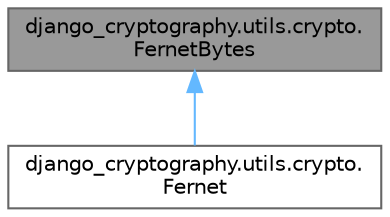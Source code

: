 digraph "django_cryptography.utils.crypto.FernetBytes"
{
 // LATEX_PDF_SIZE
  bgcolor="transparent";
  edge [fontname=Helvetica,fontsize=10,labelfontname=Helvetica,labelfontsize=10];
  node [fontname=Helvetica,fontsize=10,shape=box,height=0.2,width=0.4];
  Node1 [id="Node000001",label="django_cryptography.utils.crypto.\lFernetBytes",height=0.2,width=0.4,color="gray40", fillcolor="grey60", style="filled", fontcolor="black",tooltip=" "];
  Node1 -> Node2 [id="edge1_Node000001_Node000002",dir="back",color="steelblue1",style="solid",tooltip=" "];
  Node2 [id="Node000002",label="django_cryptography.utils.crypto.\lFernet",height=0.2,width=0.4,color="gray40", fillcolor="white", style="filled",URL="$classdjango__cryptography_1_1utils_1_1crypto_1_1_fernet.html",tooltip=" "];
}
